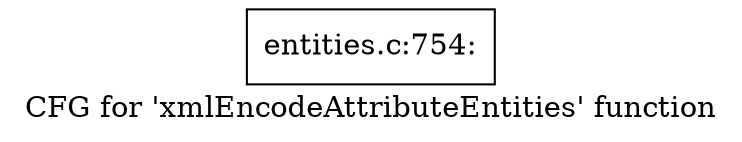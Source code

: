 digraph "CFG for 'xmlEncodeAttributeEntities' function" {
	label="CFG for 'xmlEncodeAttributeEntities' function";

	Node0x4855d60 [shape=record,label="{entities.c:754:}"];
}
